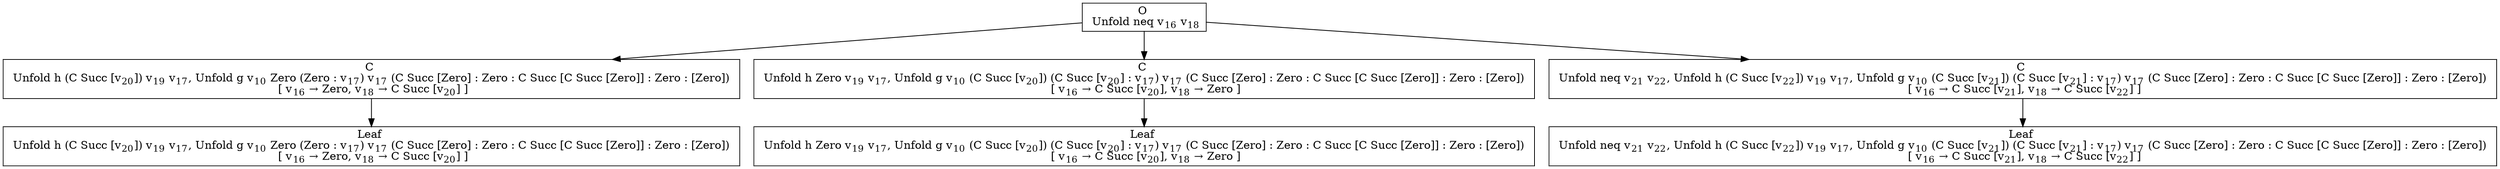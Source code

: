 digraph {
    graph [rankdir=TB
          ,bgcolor=transparent];
    node [shape=box
         ,fillcolor=white
         ,style=filled];
    0 [label=<O <BR/> Unfold neq v<SUB>16</SUB> v<SUB>18</SUB>>];
    1 [label=<C <BR/> Unfold h (C Succ [v<SUB>20</SUB>]) v<SUB>19</SUB> v<SUB>17</SUB>, Unfold g v<SUB>10</SUB> Zero (Zero : v<SUB>17</SUB>) v<SUB>17</SUB> (C Succ [Zero] : Zero : C Succ [C Succ [Zero]] : Zero : [Zero]) <BR/>  [ v<SUB>16</SUB> &rarr; Zero, v<SUB>18</SUB> &rarr; C Succ [v<SUB>20</SUB>] ] >];
    2 [label=<C <BR/> Unfold h Zero v<SUB>19</SUB> v<SUB>17</SUB>, Unfold g v<SUB>10</SUB> (C Succ [v<SUB>20</SUB>]) (C Succ [v<SUB>20</SUB>] : v<SUB>17</SUB>) v<SUB>17</SUB> (C Succ [Zero] : Zero : C Succ [C Succ [Zero]] : Zero : [Zero]) <BR/>  [ v<SUB>16</SUB> &rarr; C Succ [v<SUB>20</SUB>], v<SUB>18</SUB> &rarr; Zero ] >];
    3 [label=<C <BR/> Unfold neq v<SUB>21</SUB> v<SUB>22</SUB>, Unfold h (C Succ [v<SUB>22</SUB>]) v<SUB>19</SUB> v<SUB>17</SUB>, Unfold g v<SUB>10</SUB> (C Succ [v<SUB>21</SUB>]) (C Succ [v<SUB>21</SUB>] : v<SUB>17</SUB>) v<SUB>17</SUB> (C Succ [Zero] : Zero : C Succ [C Succ [Zero]] : Zero : [Zero]) <BR/>  [ v<SUB>16</SUB> &rarr; C Succ [v<SUB>21</SUB>], v<SUB>18</SUB> &rarr; C Succ [v<SUB>22</SUB>] ] >];
    4 [label=<Leaf <BR/> Unfold h (C Succ [v<SUB>20</SUB>]) v<SUB>19</SUB> v<SUB>17</SUB>, Unfold g v<SUB>10</SUB> Zero (Zero : v<SUB>17</SUB>) v<SUB>17</SUB> (C Succ [Zero] : Zero : C Succ [C Succ [Zero]] : Zero : [Zero]) <BR/>  [ v<SUB>16</SUB> &rarr; Zero, v<SUB>18</SUB> &rarr; C Succ [v<SUB>20</SUB>] ] >];
    5 [label=<Leaf <BR/> Unfold h Zero v<SUB>19</SUB> v<SUB>17</SUB>, Unfold g v<SUB>10</SUB> (C Succ [v<SUB>20</SUB>]) (C Succ [v<SUB>20</SUB>] : v<SUB>17</SUB>) v<SUB>17</SUB> (C Succ [Zero] : Zero : C Succ [C Succ [Zero]] : Zero : [Zero]) <BR/>  [ v<SUB>16</SUB> &rarr; C Succ [v<SUB>20</SUB>], v<SUB>18</SUB> &rarr; Zero ] >];
    6 [label=<Leaf <BR/> Unfold neq v<SUB>21</SUB> v<SUB>22</SUB>, Unfold h (C Succ [v<SUB>22</SUB>]) v<SUB>19</SUB> v<SUB>17</SUB>, Unfold g v<SUB>10</SUB> (C Succ [v<SUB>21</SUB>]) (C Succ [v<SUB>21</SUB>] : v<SUB>17</SUB>) v<SUB>17</SUB> (C Succ [Zero] : Zero : C Succ [C Succ [Zero]] : Zero : [Zero]) <BR/>  [ v<SUB>16</SUB> &rarr; C Succ [v<SUB>21</SUB>], v<SUB>18</SUB> &rarr; C Succ [v<SUB>22</SUB>] ] >];
    0 -> 1 [label=""];
    0 -> 2 [label=""];
    0 -> 3 [label=""];
    1 -> 4 [label=""];
    2 -> 5 [label=""];
    3 -> 6 [label=""];
}